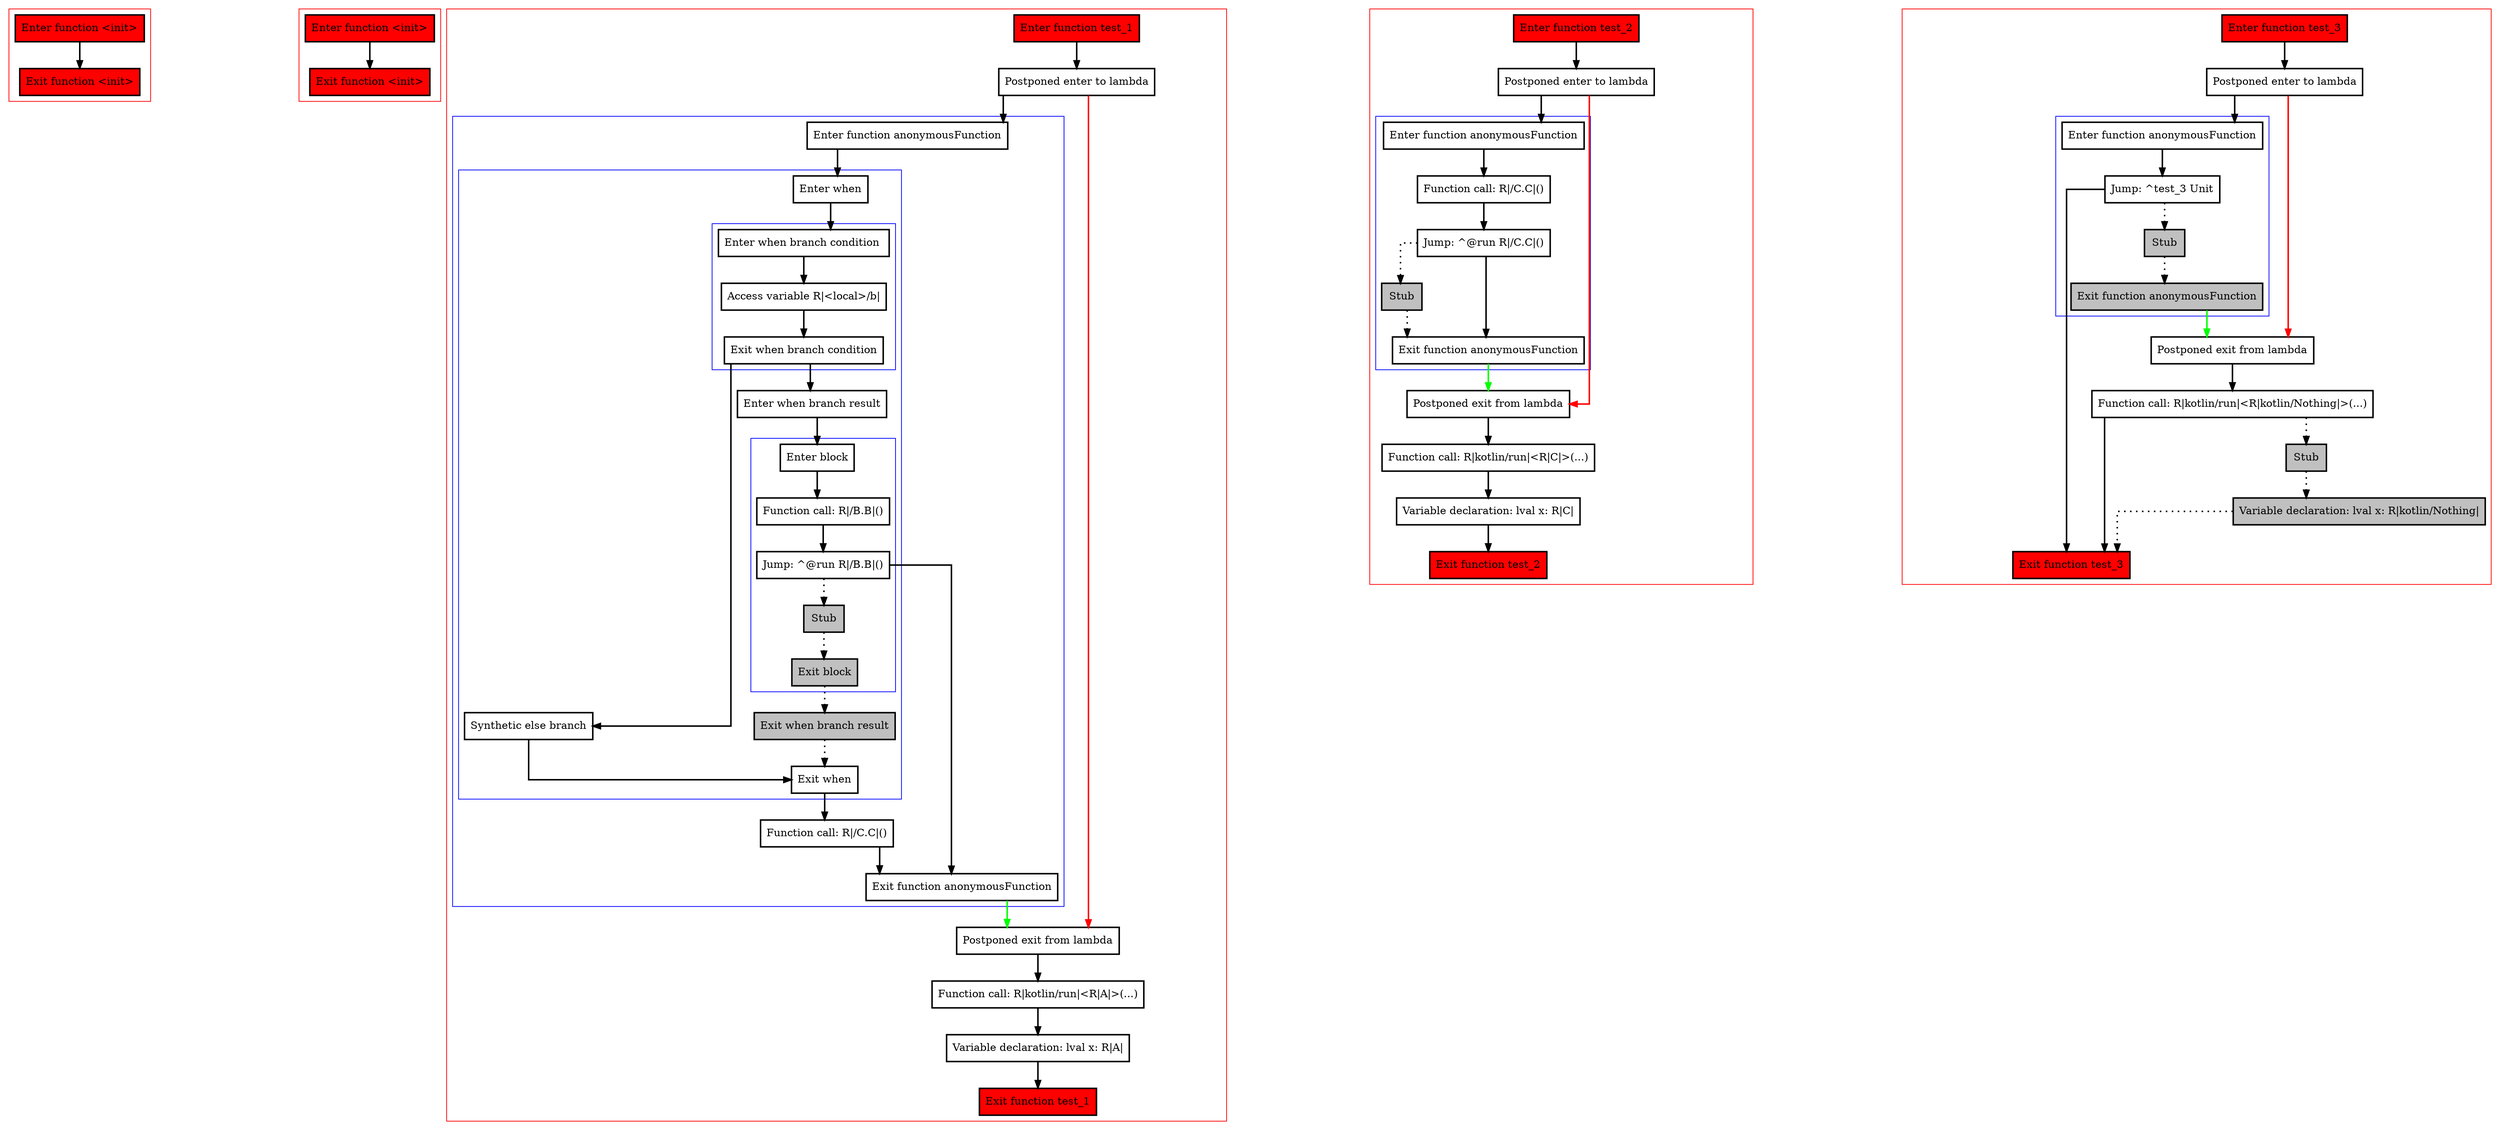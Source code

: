 digraph returnValuesFromLambda_kt {
    graph [splines=ortho nodesep=3]
    node [shape=box penwidth=2]
    edge [penwidth=2]

    subgraph cluster_0 {
        color=red
        0 [label="Enter function <init>" style="filled" fillcolor=red];
        1 [label="Exit function <init>" style="filled" fillcolor=red];
    }

    0 -> {1};

    subgraph cluster_1 {
        color=red
        2 [label="Enter function <init>" style="filled" fillcolor=red];
        3 [label="Exit function <init>" style="filled" fillcolor=red];
    }

    2 -> {3};

    subgraph cluster_2 {
        color=red
        4 [label="Enter function test_1" style="filled" fillcolor=red];
        5 [label="Postponed enter to lambda"];
        subgraph cluster_3 {
            color=blue
            6 [label="Enter function anonymousFunction"];
            subgraph cluster_4 {
                color=blue
                7 [label="Enter when"];
                subgraph cluster_5 {
                    color=blue
                    8 [label="Enter when branch condition "];
                    9 [label="Access variable R|<local>/b|"];
                    10 [label="Exit when branch condition"];
                }
                11 [label="Synthetic else branch"];
                12 [label="Enter when branch result"];
                subgraph cluster_6 {
                    color=blue
                    13 [label="Enter block"];
                    14 [label="Function call: R|/B.B|()"];
                    15 [label="Jump: ^@run R|/B.B|()"];
                    16 [label="Stub" style="filled" fillcolor=gray];
                    17 [label="Exit block" style="filled" fillcolor=gray];
                }
                18 [label="Exit when branch result" style="filled" fillcolor=gray];
                19 [label="Exit when"];
            }
            20 [label="Function call: R|/C.C|()"];
            21 [label="Exit function anonymousFunction"];
        }
        22 [label="Postponed exit from lambda"];
        23 [label="Function call: R|kotlin/run|<R|A|>(...)"];
        24 [label="Variable declaration: lval x: R|A|"];
        25 [label="Exit function test_1" style="filled" fillcolor=red];
    }

    4 -> {5};
    5 -> {6};
    5 -> {22} [color=red];
    6 -> {7};
    7 -> {8};
    8 -> {9};
    9 -> {10};
    10 -> {12 11};
    11 -> {19};
    12 -> {13};
    13 -> {14};
    14 -> {15};
    15 -> {21};
    15 -> {16} [style=dotted];
    16 -> {17} [style=dotted];
    17 -> {18} [style=dotted];
    18 -> {19} [style=dotted];
    19 -> {20};
    20 -> {21};
    21 -> {22} [color=green];
    22 -> {23};
    23 -> {24};
    24 -> {25};

    subgraph cluster_7 {
        color=red
        26 [label="Enter function test_2" style="filled" fillcolor=red];
        27 [label="Postponed enter to lambda"];
        subgraph cluster_8 {
            color=blue
            28 [label="Enter function anonymousFunction"];
            29 [label="Function call: R|/C.C|()"];
            30 [label="Jump: ^@run R|/C.C|()"];
            31 [label="Stub" style="filled" fillcolor=gray];
            32 [label="Exit function anonymousFunction"];
        }
        33 [label="Postponed exit from lambda"];
        34 [label="Function call: R|kotlin/run|<R|C|>(...)"];
        35 [label="Variable declaration: lval x: R|C|"];
        36 [label="Exit function test_2" style="filled" fillcolor=red];
    }

    26 -> {27};
    27 -> {28};
    27 -> {33} [color=red];
    28 -> {29};
    29 -> {30};
    30 -> {32};
    30 -> {31} [style=dotted];
    31 -> {32} [style=dotted];
    32 -> {33} [color=green];
    33 -> {34};
    34 -> {35};
    35 -> {36};

    subgraph cluster_9 {
        color=red
        37 [label="Enter function test_3" style="filled" fillcolor=red];
        38 [label="Postponed enter to lambda"];
        subgraph cluster_10 {
            color=blue
            39 [label="Enter function anonymousFunction"];
            40 [label="Jump: ^test_3 Unit"];
            41 [label="Stub" style="filled" fillcolor=gray];
            42 [label="Exit function anonymousFunction" style="filled" fillcolor=gray];
        }
        43 [label="Postponed exit from lambda"];
        44 [label="Function call: R|kotlin/run|<R|kotlin/Nothing|>(...)"];
        45 [label="Stub" style="filled" fillcolor=gray];
        46 [label="Variable declaration: lval x: R|kotlin/Nothing|" style="filled" fillcolor=gray];
        47 [label="Exit function test_3" style="filled" fillcolor=red];
    }

    37 -> {38};
    38 -> {39};
    38 -> {43} [color=red];
    39 -> {40};
    40 -> {47};
    40 -> {41} [style=dotted];
    41 -> {42} [style=dotted];
    42 -> {43} [color=green];
    43 -> {44};
    44 -> {47};
    44 -> {45} [style=dotted];
    45 -> {46} [style=dotted];
    46 -> {47} [style=dotted];

}
